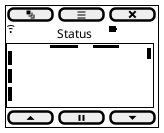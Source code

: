 @startsalt blinds-view
{+
    [<&layers>   ]  | [ <&menu>  ] | [ <&x>  ] 
    <&wifi>       |  Status      |  <&battery-full>  
    
    {+
        <<blindsselector
        .................................................................................................................................................
        ...........................................XXXXXXXXXXXXXXXXXXXXXXXXXXXX...............XXXXXXXXXXXXXXXXXXXXXXXXXX.................................
        ...........................................XXXXXXXXXXXXXXXXXXXXXXXXXXXX...............XXXXXXXXXXXXXXXXXXXXXXXXXX.................................
        ...........................................XXXXXXXXXXXXXXXXXXXXXXXXXXXX...............XXXXXXXXXXXXXXXXXXXXXXXXXX.................................
        ............................................................................................................................................XXXX.
        ............................................................................................................................................XXXX.
        ............................................................................................................................................XXXX.
        .XXXX.......................................................................................................................................XXXX.
        .XXXX.......................................................................................................................................XXXX.
        .XXXX.......................................................................................................................................XXXX.
        .XXXX.......................................................................................................................................XXXX.
        .XXXX.......................................................................................................................................XXXX.
        .XXXX.......................................................................................................................................XXXX.
        .XXXX.......................................................................................................................................XXXX.
        .XXXX.......................................................................................................................................XXXX.
        .XXXX............................................................................................................................................
        .XXXX............................................................................................................................................
        .XXXX............................................................................................................................................
        .XXXX............................................................................................................................................
        .XXXX............................................................................................................................................
        .XXXX............................................................................................................................................
        .................................................................................................................................................
        .................................................................................................................................................
        .................................................................................................................................................
        .................................................................................................................................................
        .XXXX............................................................................................................................................
        .XXXX............................................................................................................................................
        .XXXX............................................................................................................................................
        .XXXX............................................................................................................................................
        .XXXX............................................................................................................................................
        .XXXX............................................................................................................................................
        .XXXX............................................................................................................................................
        .XXXX............................................................................................................................................
        .XXXX............................................................................................................................................
        .XXXX............................................................................................................................................
        .XXXX............................................................................................................................................
        .XXXX............................................................................................................................................
        .XXXX............................................................................................................................................
        .XXXX............................................................................................................................................
        .................................................................................................................................................
        .................................................................................................................................................
        .................................................................................................................................................
        .................................................................................................................................................
        .XXXX............................................................................................................................................
        .XXXX............................................................................................................................................
        .XXXX............................................................................................................................................
        .XXXX............................................................................................................................................
        .XXXX............................................................................................................................................
        .XXXX............................................................................................................................................
        .XXXX............................................................................................................................................
        .XXXX............................................................................................................................................
        .XXXX............................................................................................................................................
        .XXXX............................................................................................................................................
        .XXXX............................................................................................................................................
        .XXXX............................................................................................................................................
        .XXXX............................................................................................................................................
        .XXXX............................................................................................................................................
        .................................................................................................................................................
        .................................................................................................................................................
        .................................................................................................................................................
        .................................................................................................................................................
        .................................................................................................................................................
        >>
    } | * | *

    [<&caret-top>   ] | [ <&media-pause>  ] | [<&caret-bottom>   ]
}
@endsalt